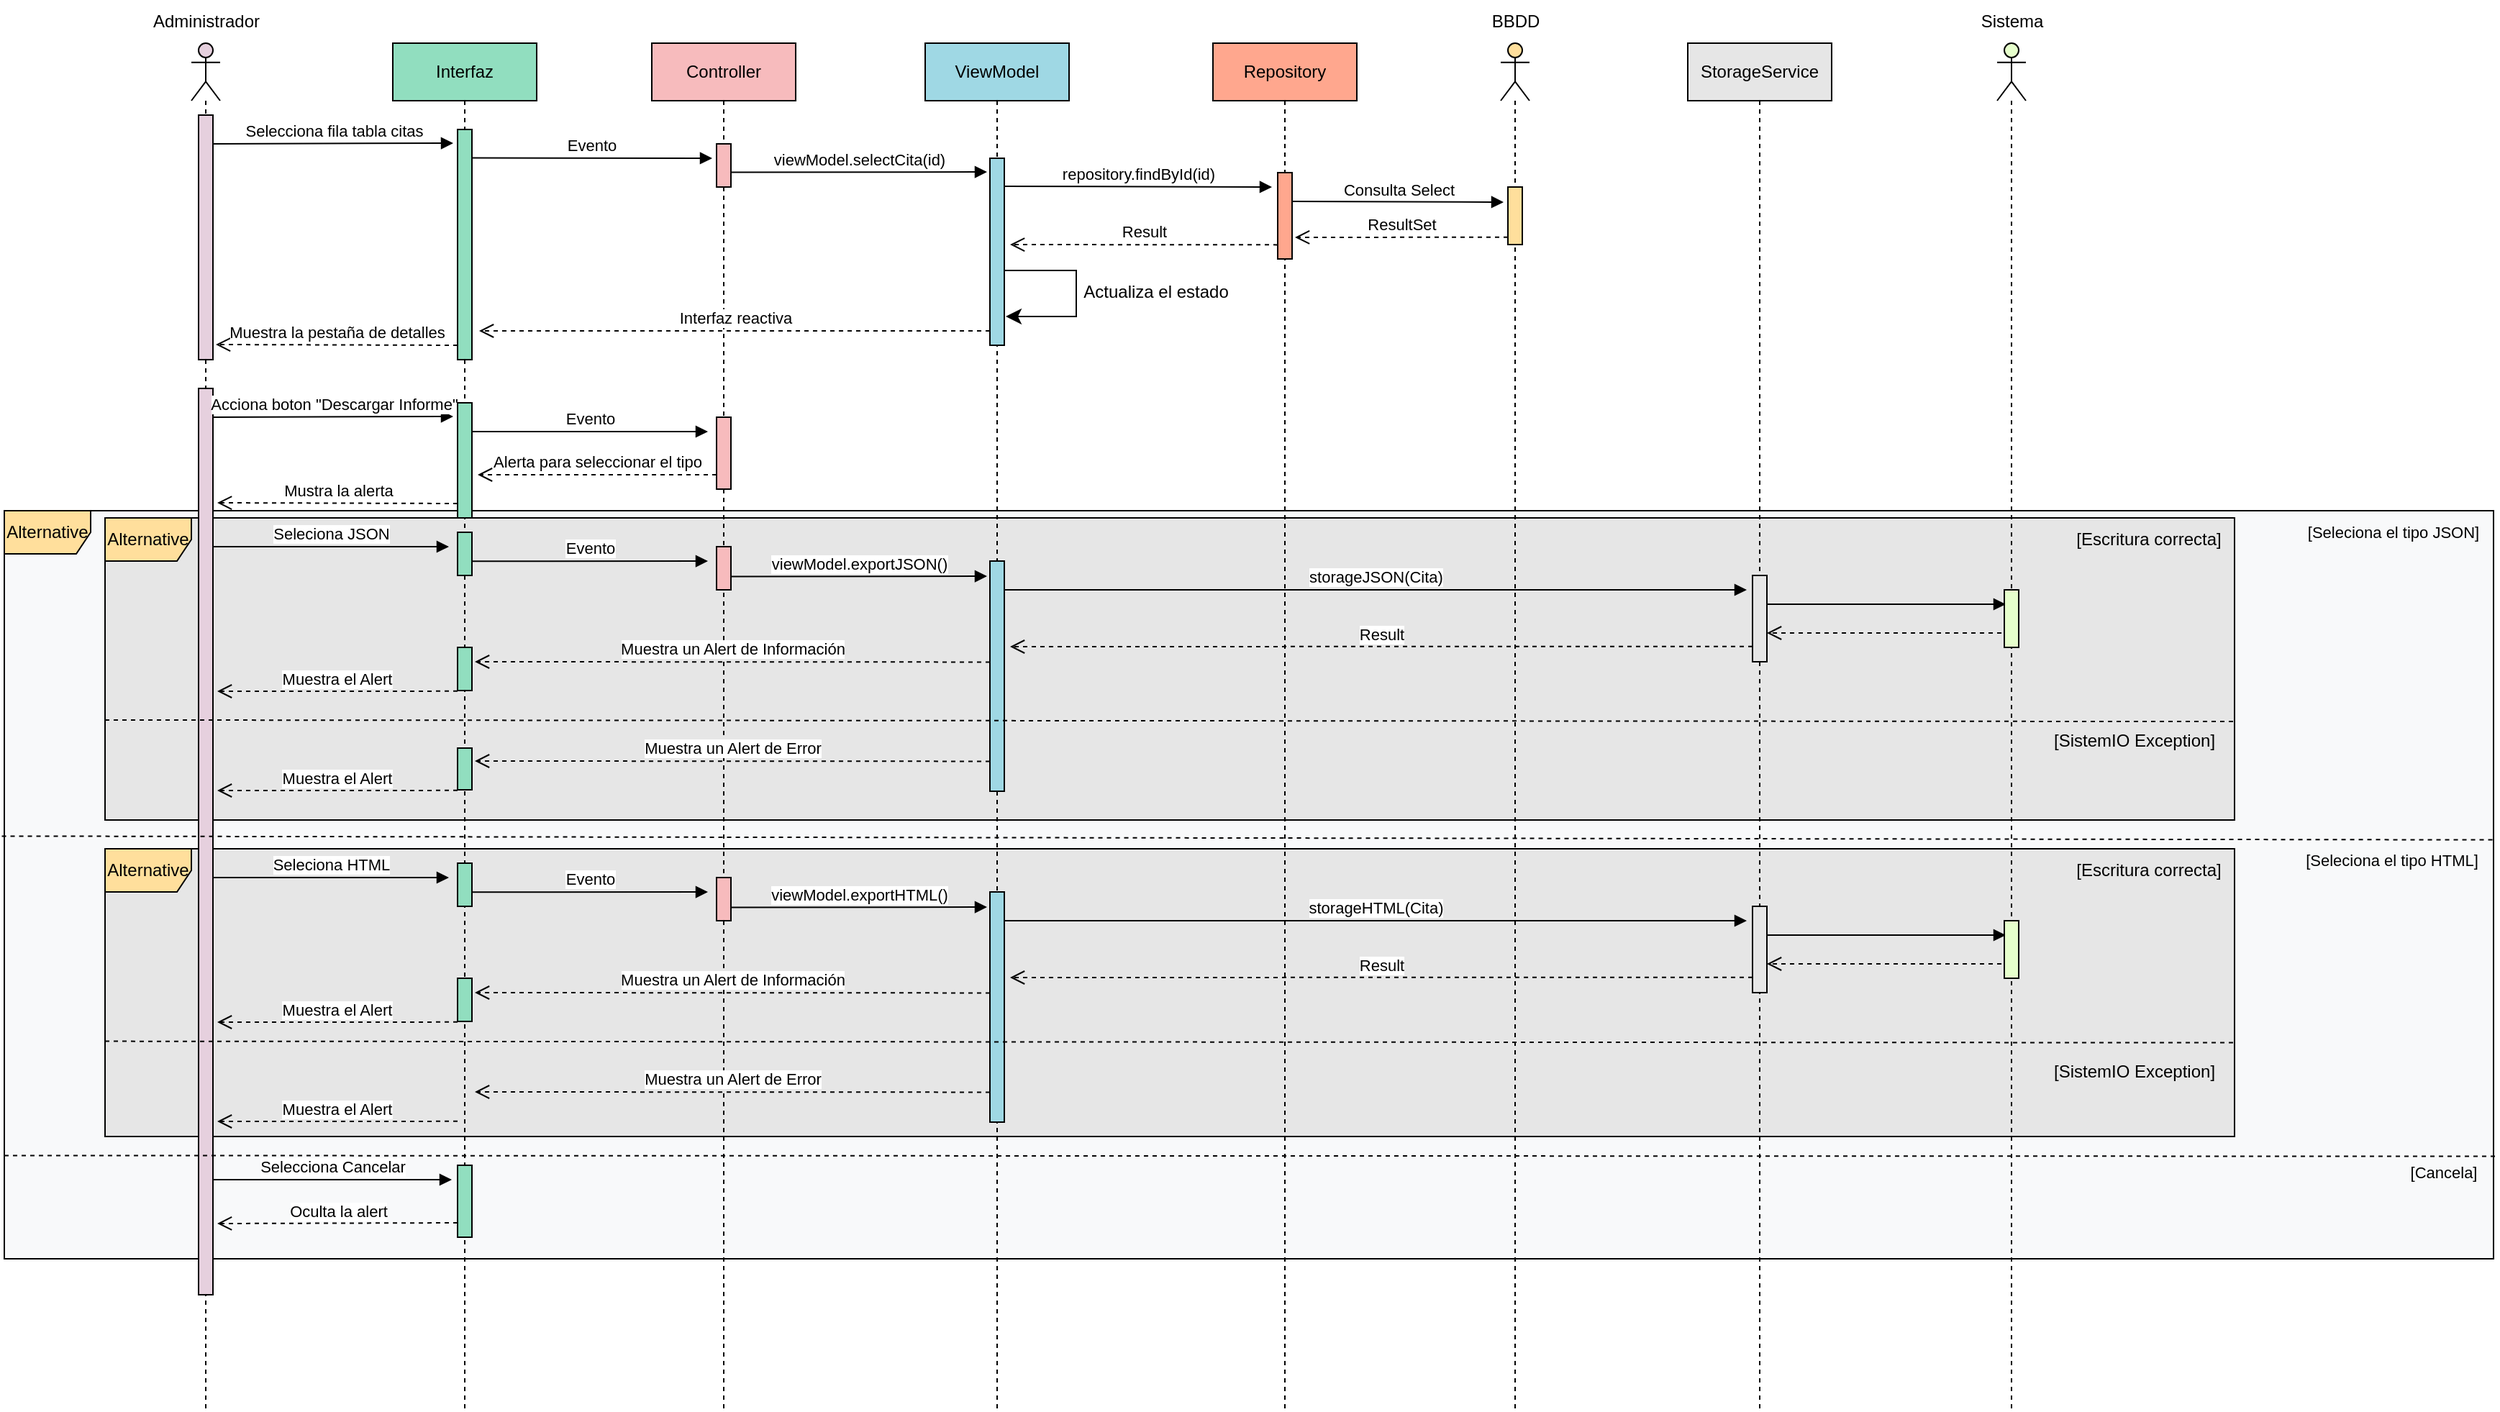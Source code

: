 <mxfile version="21.2.8" type="device">
  <diagram name="Page-1" id="2YBvvXClWsGukQMizWep">
    <mxGraphModel dx="2759" dy="1144" grid="1" gridSize="10" guides="1" tooltips="1" connect="1" arrows="1" fold="1" page="1" pageScale="1" pageWidth="850" pageHeight="1100" math="0" shadow="0">
      <root>
        <mxCell id="0" />
        <mxCell id="1" parent="0" />
        <mxCell id="X7xnpgFMUHOgwkHhTbRH-40" value="Alternative" style="shape=umlFrame;whiteSpace=wrap;html=1;pointerEvents=0;swimlaneFillColor=#F8F9FA;fillColor=#FFDF9C;" vertex="1" parent="1">
          <mxGeometry x="-50" y="365" width="1730" height="520" as="geometry" />
        </mxCell>
        <mxCell id="X7xnpgFMUHOgwkHhTbRH-74" value="Alternative" style="shape=umlFrame;whiteSpace=wrap;html=1;pointerEvents=0;swimlaneFillColor=#E6E6E6;fillColor=#FFDF9C;" vertex="1" parent="1">
          <mxGeometry x="20" y="600" width="1480" height="200" as="geometry" />
        </mxCell>
        <mxCell id="X7xnpgFMUHOgwkHhTbRH-59" value="Alternative" style="shape=umlFrame;whiteSpace=wrap;html=1;pointerEvents=0;swimlaneFillColor=#E6E6E6;fillColor=#FFDF9C;" vertex="1" parent="1">
          <mxGeometry x="20" y="370" width="1480" height="210" as="geometry" />
        </mxCell>
        <mxCell id="X7xnpgFMUHOgwkHhTbRH-54" value="StorageService" style="shape=umlLifeline;perimeter=lifelinePerimeter;whiteSpace=wrap;html=1;container=1;dropTarget=0;collapsible=0;recursiveResize=0;outlineConnect=0;portConstraint=eastwest;newEdgeStyle={&quot;edgeStyle&quot;:&quot;elbowEdgeStyle&quot;,&quot;elbow&quot;:&quot;vertical&quot;,&quot;curved&quot;:0,&quot;rounded&quot;:0};fillColor=#E6E6E6;" vertex="1" parent="1">
          <mxGeometry x="1120" y="40" width="100" height="950" as="geometry" />
        </mxCell>
        <mxCell id="X7xnpgFMUHOgwkHhTbRH-1" value="" style="shape=umlLifeline;perimeter=lifelinePerimeter;whiteSpace=wrap;html=1;container=1;dropTarget=0;collapsible=0;recursiveResize=0;outlineConnect=0;portConstraint=eastwest;newEdgeStyle={&quot;edgeStyle&quot;:&quot;elbowEdgeStyle&quot;,&quot;elbow&quot;:&quot;vertical&quot;,&quot;curved&quot;:0,&quot;rounded&quot;:0};participant=umlActor;fillColor=#E6D0DE;" vertex="1" parent="1">
          <mxGeometry x="80" y="40" width="20" height="950" as="geometry" />
        </mxCell>
        <mxCell id="X7xnpgFMUHOgwkHhTbRH-2" value="Interfaz" style="shape=umlLifeline;perimeter=lifelinePerimeter;whiteSpace=wrap;html=1;container=0;dropTarget=0;collapsible=0;recursiveResize=0;outlineConnect=0;portConstraint=eastwest;newEdgeStyle={&quot;edgeStyle&quot;:&quot;elbowEdgeStyle&quot;,&quot;elbow&quot;:&quot;vertical&quot;,&quot;curved&quot;:0,&quot;rounded&quot;:0};fillColor=#91DEBF;" vertex="1" parent="1">
          <mxGeometry x="220" y="40" width="100" height="950" as="geometry" />
        </mxCell>
        <mxCell id="X7xnpgFMUHOgwkHhTbRH-3" value="Controller" style="shape=umlLifeline;perimeter=lifelinePerimeter;whiteSpace=wrap;html=1;container=1;dropTarget=0;collapsible=0;recursiveResize=0;outlineConnect=0;portConstraint=eastwest;newEdgeStyle={&quot;edgeStyle&quot;:&quot;elbowEdgeStyle&quot;,&quot;elbow&quot;:&quot;vertical&quot;,&quot;curved&quot;:0,&quot;rounded&quot;:0};fillColor=#F7BBBD;" vertex="1" parent="1">
          <mxGeometry x="400" y="40" width="100" height="950" as="geometry" />
        </mxCell>
        <mxCell id="X7xnpgFMUHOgwkHhTbRH-4" value="ViewModel" style="shape=umlLifeline;perimeter=lifelinePerimeter;whiteSpace=wrap;html=1;container=1;dropTarget=0;collapsible=0;recursiveResize=0;outlineConnect=0;portConstraint=eastwest;newEdgeStyle={&quot;edgeStyle&quot;:&quot;elbowEdgeStyle&quot;,&quot;elbow&quot;:&quot;vertical&quot;,&quot;curved&quot;:0,&quot;rounded&quot;:0};fillColor=#9FD8E4;" vertex="1" parent="1">
          <mxGeometry x="590" y="40" width="100" height="950" as="geometry" />
        </mxCell>
        <mxCell id="X7xnpgFMUHOgwkHhTbRH-5" value="Administrador" style="text;html=1;align=center;verticalAlign=middle;resizable=0;points=[];autosize=1;strokeColor=none;fillColor=none;" vertex="1" parent="1">
          <mxGeometry x="40" y="10" width="100" height="30" as="geometry" />
        </mxCell>
        <mxCell id="X7xnpgFMUHOgwkHhTbRH-6" value="" style="shape=umlLifeline;perimeter=lifelinePerimeter;whiteSpace=wrap;html=1;container=1;dropTarget=0;collapsible=0;recursiveResize=0;outlineConnect=0;portConstraint=eastwest;newEdgeStyle={&quot;edgeStyle&quot;:&quot;elbowEdgeStyle&quot;,&quot;elbow&quot;:&quot;vertical&quot;,&quot;curved&quot;:0,&quot;rounded&quot;:0};participant=umlActor;fillColor=#FFDF9C;" vertex="1" parent="1">
          <mxGeometry x="990" y="40" width="20" height="950" as="geometry" />
        </mxCell>
        <mxCell id="X7xnpgFMUHOgwkHhTbRH-7" value="BBDD" style="text;html=1;align=center;verticalAlign=middle;resizable=0;points=[];autosize=1;strokeColor=none;fillColor=none;" vertex="1" parent="1">
          <mxGeometry x="970" y="10" width="60" height="30" as="geometry" />
        </mxCell>
        <mxCell id="X7xnpgFMUHOgwkHhTbRH-8" value="Repository" style="shape=umlLifeline;perimeter=lifelinePerimeter;whiteSpace=wrap;html=1;container=1;dropTarget=0;collapsible=0;recursiveResize=0;outlineConnect=0;portConstraint=eastwest;newEdgeStyle={&quot;edgeStyle&quot;:&quot;elbowEdgeStyle&quot;,&quot;elbow&quot;:&quot;vertical&quot;,&quot;curved&quot;:0,&quot;rounded&quot;:0};fillColor=#FFA78E;" vertex="1" parent="1">
          <mxGeometry x="790" y="40" width="100" height="950" as="geometry" />
        </mxCell>
        <mxCell id="X7xnpgFMUHOgwkHhTbRH-15" value="" style="rounded=0;whiteSpace=wrap;html=1;fillColor=#E6D0DE;" vertex="1" parent="1">
          <mxGeometry x="85" y="90" width="10" height="170" as="geometry" />
        </mxCell>
        <mxCell id="X7xnpgFMUHOgwkHhTbRH-16" value="" style="rounded=0;whiteSpace=wrap;html=1;fillColor=#91DEBF;" vertex="1" parent="1">
          <mxGeometry x="265" y="100" width="10" height="160" as="geometry" />
        </mxCell>
        <mxCell id="X7xnpgFMUHOgwkHhTbRH-17" value="" style="rounded=0;whiteSpace=wrap;html=1;fillColor=#F7BBBD;" vertex="1" parent="1">
          <mxGeometry x="445" y="110" width="10" height="30" as="geometry" />
        </mxCell>
        <mxCell id="X7xnpgFMUHOgwkHhTbRH-18" value="" style="rounded=0;whiteSpace=wrap;html=1;fillColor=#9FD8E4;" vertex="1" parent="1">
          <mxGeometry x="635" y="120" width="10" height="130" as="geometry" />
        </mxCell>
        <mxCell id="X7xnpgFMUHOgwkHhTbRH-19" value="" style="rounded=0;whiteSpace=wrap;html=1;fillColor=#FFA78E;" vertex="1" parent="1">
          <mxGeometry x="835" y="130" width="10" height="60" as="geometry" />
        </mxCell>
        <mxCell id="X7xnpgFMUHOgwkHhTbRH-20" value="" style="rounded=0;whiteSpace=wrap;html=1;fillColor=#FFDF9C;" vertex="1" parent="1">
          <mxGeometry x="995" y="140" width="10" height="40" as="geometry" />
        </mxCell>
        <mxCell id="X7xnpgFMUHOgwkHhTbRH-21" value="Selecciona fila tabla citas" style="html=1;verticalAlign=bottom;endArrow=block;edgeStyle=elbowEdgeStyle;elbow=vertical;curved=0;rounded=0;" edge="1" parent="1">
          <mxGeometry width="80" relative="1" as="geometry">
            <mxPoint x="95" y="110" as="sourcePoint" />
            <mxPoint x="262" y="108.85" as="targetPoint" />
          </mxGeometry>
        </mxCell>
        <mxCell id="X7xnpgFMUHOgwkHhTbRH-22" value="Evento" style="html=1;verticalAlign=bottom;endArrow=block;edgeStyle=elbowEdgeStyle;elbow=vertical;curved=0;rounded=0;" edge="1" parent="1">
          <mxGeometry width="80" relative="1" as="geometry">
            <mxPoint x="275" y="119.75" as="sourcePoint" />
            <mxPoint x="442" y="120" as="targetPoint" />
          </mxGeometry>
        </mxCell>
        <mxCell id="X7xnpgFMUHOgwkHhTbRH-23" value="viewModel.selectCita(id)" style="html=1;verticalAlign=bottom;endArrow=block;edgeStyle=elbowEdgeStyle;elbow=vertical;curved=0;rounded=0;" edge="1" parent="1">
          <mxGeometry width="80" relative="1" as="geometry">
            <mxPoint x="455" y="129.75" as="sourcePoint" />
            <mxPoint x="633" y="129" as="targetPoint" />
          </mxGeometry>
        </mxCell>
        <mxCell id="X7xnpgFMUHOgwkHhTbRH-24" value="repository.findById(id)" style="html=1;verticalAlign=bottom;endArrow=block;edgeStyle=elbowEdgeStyle;elbow=vertical;curved=0;rounded=0;" edge="1" parent="1">
          <mxGeometry width="80" relative="1" as="geometry">
            <mxPoint x="645" y="139.5" as="sourcePoint" />
            <mxPoint x="831" y="140" as="targetPoint" />
          </mxGeometry>
        </mxCell>
        <mxCell id="X7xnpgFMUHOgwkHhTbRH-25" value="Consulta Select" style="html=1;verticalAlign=bottom;endArrow=block;edgeStyle=elbowEdgeStyle;elbow=vertical;curved=0;rounded=0;" edge="1" parent="1">
          <mxGeometry width="80" relative="1" as="geometry">
            <mxPoint x="845" y="150" as="sourcePoint" />
            <mxPoint x="992" y="151" as="targetPoint" />
          </mxGeometry>
        </mxCell>
        <mxCell id="X7xnpgFMUHOgwkHhTbRH-26" value="ResultSet" style="html=1;verticalAlign=bottom;endArrow=open;dashed=1;endSize=8;edgeStyle=elbowEdgeStyle;elbow=vertical;curved=0;rounded=0;" edge="1" parent="1">
          <mxGeometry relative="1" as="geometry">
            <mxPoint x="995" y="174.86" as="sourcePoint" />
            <mxPoint x="847" y="174.86" as="targetPoint" />
          </mxGeometry>
        </mxCell>
        <mxCell id="X7xnpgFMUHOgwkHhTbRH-27" value="Result" style="html=1;verticalAlign=bottom;endArrow=open;dashed=1;endSize=8;edgeStyle=elbowEdgeStyle;elbow=vertical;curved=0;rounded=0;" edge="1" parent="1">
          <mxGeometry relative="1" as="geometry">
            <mxPoint x="835" y="180.19" as="sourcePoint" />
            <mxPoint x="649" y="180" as="targetPoint" />
          </mxGeometry>
        </mxCell>
        <mxCell id="X7xnpgFMUHOgwkHhTbRH-28" value="" style="edgeStyle=elbowEdgeStyle;elbow=horizontal;endArrow=classic;html=1;curved=0;rounded=0;endSize=8;startSize=8;" edge="1" parent="1">
          <mxGeometry width="50" height="50" relative="1" as="geometry">
            <mxPoint x="645" y="198" as="sourcePoint" />
            <mxPoint x="646" y="230" as="targetPoint" />
            <Array as="points">
              <mxPoint x="695" y="221" />
            </Array>
          </mxGeometry>
        </mxCell>
        <mxCell id="X7xnpgFMUHOgwkHhTbRH-29" value="Actualiza el estado" style="text;html=1;align=center;verticalAlign=middle;resizable=0;points=[];autosize=1;strokeColor=none;fillColor=none;" vertex="1" parent="1">
          <mxGeometry x="690" y="198" width="120" height="30" as="geometry" />
        </mxCell>
        <mxCell id="X7xnpgFMUHOgwkHhTbRH-30" value="Interfaz reactiva" style="html=1;verticalAlign=bottom;endArrow=open;dashed=1;endSize=8;edgeStyle=elbowEdgeStyle;elbow=vertical;curved=0;rounded=0;" edge="1" parent="1">
          <mxGeometry relative="1" as="geometry">
            <mxPoint x="635" y="240" as="sourcePoint" />
            <mxPoint x="280" y="240" as="targetPoint" />
          </mxGeometry>
        </mxCell>
        <mxCell id="X7xnpgFMUHOgwkHhTbRH-31" value="Muestra la pestaña de detalles" style="html=1;verticalAlign=bottom;endArrow=open;dashed=1;endSize=8;edgeStyle=elbowEdgeStyle;elbow=vertical;curved=0;rounded=0;" edge="1" parent="1">
          <mxGeometry relative="1" as="geometry">
            <mxPoint x="265" y="250" as="sourcePoint" />
            <mxPoint x="97" y="249" as="targetPoint" />
          </mxGeometry>
        </mxCell>
        <mxCell id="X7xnpgFMUHOgwkHhTbRH-32" value="" style="rounded=0;whiteSpace=wrap;html=1;fillColor=#E6D0DE;" vertex="1" parent="1">
          <mxGeometry x="85" y="280" width="10" height="630" as="geometry" />
        </mxCell>
        <mxCell id="X7xnpgFMUHOgwkHhTbRH-33" value="Acciona boton &quot;Descargar Informe&quot;" style="html=1;verticalAlign=bottom;endArrow=block;edgeStyle=elbowEdgeStyle;elbow=vertical;curved=0;rounded=0;" edge="1" parent="1">
          <mxGeometry width="80" relative="1" as="geometry">
            <mxPoint x="95" y="300" as="sourcePoint" />
            <mxPoint x="262" y="299" as="targetPoint" />
          </mxGeometry>
        </mxCell>
        <mxCell id="X7xnpgFMUHOgwkHhTbRH-34" value="" style="rounded=0;whiteSpace=wrap;html=1;fillColor=#91DEBF;" vertex="1" parent="1">
          <mxGeometry x="265" y="290" width="10" height="80" as="geometry" />
        </mxCell>
        <mxCell id="X7xnpgFMUHOgwkHhTbRH-35" value="" style="rounded=0;whiteSpace=wrap;html=1;fillColor=#F7BBBD;" vertex="1" parent="1">
          <mxGeometry x="445" y="300" width="10" height="50" as="geometry" />
        </mxCell>
        <mxCell id="X7xnpgFMUHOgwkHhTbRH-36" value="Evento" style="html=1;verticalAlign=bottom;endArrow=block;edgeStyle=elbowEdgeStyle;elbow=vertical;curved=0;rounded=0;" edge="1" parent="1">
          <mxGeometry width="80" relative="1" as="geometry">
            <mxPoint x="275" y="310" as="sourcePoint" />
            <mxPoint x="439" y="310" as="targetPoint" />
          </mxGeometry>
        </mxCell>
        <mxCell id="X7xnpgFMUHOgwkHhTbRH-37" value="Alerta para seleccionar el tipo" style="html=1;verticalAlign=bottom;endArrow=open;dashed=1;endSize=8;edgeStyle=elbowEdgeStyle;elbow=vertical;curved=0;rounded=0;" edge="1" parent="1">
          <mxGeometry relative="1" as="geometry">
            <mxPoint x="445" y="340" as="sourcePoint" />
            <mxPoint x="279" y="340" as="targetPoint" />
          </mxGeometry>
        </mxCell>
        <mxCell id="X7xnpgFMUHOgwkHhTbRH-38" value="Mustra la alerta" style="html=1;verticalAlign=bottom;endArrow=open;dashed=1;endSize=8;edgeStyle=elbowEdgeStyle;elbow=vertical;curved=0;rounded=0;" edge="1" parent="1">
          <mxGeometry relative="1" as="geometry">
            <mxPoint x="265" y="360" as="sourcePoint" />
            <mxPoint x="98" y="359" as="targetPoint" />
          </mxGeometry>
        </mxCell>
        <mxCell id="X7xnpgFMUHOgwkHhTbRH-41" value="" style="endArrow=none;dashed=1;html=1;rounded=0;entryX=1.001;entryY=0.863;entryDx=0;entryDy=0;entryPerimeter=0;exitX=0;exitY=0.862;exitDx=0;exitDy=0;exitPerimeter=0;" edge="1" parent="1" source="X7xnpgFMUHOgwkHhTbRH-40" target="X7xnpgFMUHOgwkHhTbRH-40">
          <mxGeometry width="50" height="50" relative="1" as="geometry">
            <mxPoint x="-60" y="755" as="sourcePoint" />
            <mxPoint x="241.63" y="250" as="targetPoint" />
          </mxGeometry>
        </mxCell>
        <mxCell id="X7xnpgFMUHOgwkHhTbRH-42" value="" style="endArrow=none;dashed=1;html=1;rounded=0;entryX=1;entryY=0.44;entryDx=0;entryDy=0;entryPerimeter=0;exitX=-0.001;exitY=0.435;exitDx=0;exitDy=0;exitPerimeter=0;" edge="1" parent="1" source="X7xnpgFMUHOgwkHhTbRH-40" target="X7xnpgFMUHOgwkHhTbRH-40">
          <mxGeometry width="50" height="50" relative="1" as="geometry">
            <mxPoint x="-28.37" y="-68" as="sourcePoint" />
            <mxPoint x="1102.63" y="-65" as="targetPoint" />
          </mxGeometry>
        </mxCell>
        <mxCell id="X7xnpgFMUHOgwkHhTbRH-43" value="&lt;span style=&quot;font-size: 11px;&quot;&gt;[Seleciona el tipo JSON]&lt;/span&gt;" style="text;html=1;align=center;verticalAlign=middle;resizable=0;points=[];autosize=1;strokeColor=none;fillColor=none;" vertex="1" parent="1">
          <mxGeometry x="1540" y="365" width="140" height="30" as="geometry" />
        </mxCell>
        <mxCell id="X7xnpgFMUHOgwkHhTbRH-44" value="&lt;span style=&quot;font-size: 11px;&quot;&gt;[Seleciona el tipo HTML]&lt;/span&gt;" style="text;html=1;align=center;verticalAlign=middle;resizable=0;points=[];autosize=1;strokeColor=none;fillColor=none;" vertex="1" parent="1">
          <mxGeometry x="1539" y="593" width="140" height="30" as="geometry" />
        </mxCell>
        <mxCell id="X7xnpgFMUHOgwkHhTbRH-45" value="&lt;span style=&quot;font-size: 11px;&quot;&gt;[Cancela]&lt;/span&gt;" style="text;html=1;align=center;verticalAlign=middle;resizable=0;points=[];autosize=1;strokeColor=none;fillColor=none;" vertex="1" parent="1">
          <mxGeometry x="1610" y="810" width="70" height="30" as="geometry" />
        </mxCell>
        <mxCell id="X7xnpgFMUHOgwkHhTbRH-46" value="" style="shape=umlLifeline;perimeter=lifelinePerimeter;whiteSpace=wrap;html=1;container=1;dropTarget=0;collapsible=0;recursiveResize=0;outlineConnect=0;portConstraint=eastwest;newEdgeStyle={&quot;edgeStyle&quot;:&quot;elbowEdgeStyle&quot;,&quot;elbow&quot;:&quot;vertical&quot;,&quot;curved&quot;:0,&quot;rounded&quot;:0};participant=umlActor;fillColor=#E6FFCC;" vertex="1" parent="1">
          <mxGeometry x="1335" y="40" width="20" height="950" as="geometry" />
        </mxCell>
        <mxCell id="X7xnpgFMUHOgwkHhTbRH-47" value="Sistema" style="text;html=1;align=center;verticalAlign=middle;resizable=0;points=[];autosize=1;strokeColor=none;fillColor=none;" vertex="1" parent="1">
          <mxGeometry x="1310" y="10" width="70" height="30" as="geometry" />
        </mxCell>
        <mxCell id="X7xnpgFMUHOgwkHhTbRH-48" value="" style="rounded=0;whiteSpace=wrap;html=1;fillColor=#91DEBF;" vertex="1" parent="1">
          <mxGeometry x="265" y="380" width="10" height="30" as="geometry" />
        </mxCell>
        <mxCell id="X7xnpgFMUHOgwkHhTbRH-50" value="Seleciona JSON" style="html=1;verticalAlign=bottom;endArrow=block;edgeStyle=elbowEdgeStyle;elbow=vertical;curved=0;rounded=0;" edge="1" parent="1">
          <mxGeometry width="80" relative="1" as="geometry">
            <mxPoint x="95" y="390" as="sourcePoint" />
            <mxPoint x="259" y="390" as="targetPoint" />
          </mxGeometry>
        </mxCell>
        <mxCell id="X7xnpgFMUHOgwkHhTbRH-51" value="Evento" style="html=1;verticalAlign=bottom;endArrow=block;edgeStyle=elbowEdgeStyle;elbow=vertical;curved=0;rounded=0;" edge="1" parent="1">
          <mxGeometry width="80" relative="1" as="geometry">
            <mxPoint x="275" y="400.13" as="sourcePoint" />
            <mxPoint x="439" y="400.13" as="targetPoint" />
          </mxGeometry>
        </mxCell>
        <mxCell id="X7xnpgFMUHOgwkHhTbRH-52" value="" style="rounded=0;whiteSpace=wrap;html=1;fillColor=#F7BBBD;" vertex="1" parent="1">
          <mxGeometry x="445" y="390" width="10" height="30" as="geometry" />
        </mxCell>
        <mxCell id="X7xnpgFMUHOgwkHhTbRH-53" value="viewModel.exportJSON()" style="html=1;verticalAlign=bottom;endArrow=block;edgeStyle=elbowEdgeStyle;elbow=vertical;curved=0;rounded=0;" edge="1" parent="1">
          <mxGeometry width="80" relative="1" as="geometry">
            <mxPoint x="455" y="410.75" as="sourcePoint" />
            <mxPoint x="633" y="410" as="targetPoint" />
          </mxGeometry>
        </mxCell>
        <mxCell id="X7xnpgFMUHOgwkHhTbRH-55" value="" style="rounded=0;whiteSpace=wrap;html=1;fillColor=#9FD8E4;" vertex="1" parent="1">
          <mxGeometry x="635" y="400" width="10" height="160" as="geometry" />
        </mxCell>
        <mxCell id="X7xnpgFMUHOgwkHhTbRH-56" value="storageJSON(Cita)" style="html=1;verticalAlign=bottom;endArrow=block;edgeStyle=elbowEdgeStyle;elbow=vertical;curved=0;rounded=0;" edge="1" parent="1">
          <mxGeometry width="80" relative="1" as="geometry">
            <mxPoint x="645" y="420" as="sourcePoint" />
            <mxPoint x="1161" y="420" as="targetPoint" />
          </mxGeometry>
        </mxCell>
        <mxCell id="X7xnpgFMUHOgwkHhTbRH-57" value="" style="rounded=0;whiteSpace=wrap;html=1;fillColor=#E6E6E6;" vertex="1" parent="1">
          <mxGeometry x="1165" y="410" width="10" height="60" as="geometry" />
        </mxCell>
        <mxCell id="X7xnpgFMUHOgwkHhTbRH-58" value="Result" style="html=1;verticalAlign=bottom;endArrow=open;dashed=1;endSize=8;edgeStyle=elbowEdgeStyle;elbow=vertical;curved=0;rounded=0;" edge="1" parent="1">
          <mxGeometry relative="1" as="geometry">
            <mxPoint x="1165" y="459.33" as="sourcePoint" />
            <mxPoint x="649" y="460" as="targetPoint" />
          </mxGeometry>
        </mxCell>
        <mxCell id="X7xnpgFMUHOgwkHhTbRH-60" value="" style="html=1;verticalAlign=bottom;endArrow=block;edgeStyle=elbowEdgeStyle;elbow=vertical;curved=0;rounded=0;" edge="1" parent="1">
          <mxGeometry width="80" relative="1" as="geometry">
            <mxPoint x="1175" y="430" as="sourcePoint" />
            <mxPoint x="1341" y="430" as="targetPoint" />
          </mxGeometry>
        </mxCell>
        <mxCell id="X7xnpgFMUHOgwkHhTbRH-61" value="" style="html=1;verticalAlign=bottom;endArrow=open;dashed=1;endSize=8;edgeStyle=elbowEdgeStyle;elbow=vertical;curved=0;rounded=0;" edge="1" parent="1">
          <mxGeometry relative="1" as="geometry">
            <mxPoint x="1338" y="450" as="sourcePoint" />
            <mxPoint x="1175" y="449.76" as="targetPoint" />
          </mxGeometry>
        </mxCell>
        <mxCell id="X7xnpgFMUHOgwkHhTbRH-62" value="" style="rounded=0;whiteSpace=wrap;html=1;fillColor=#E6FFCC;" vertex="1" parent="1">
          <mxGeometry x="1340" y="420" width="10" height="40" as="geometry" />
        </mxCell>
        <mxCell id="X7xnpgFMUHOgwkHhTbRH-64" value="" style="endArrow=none;dashed=1;html=1;rounded=0;entryX=1.001;entryY=0.674;entryDx=0;entryDy=0;entryPerimeter=0;exitX=0;exitY=0.669;exitDx=0;exitDy=0;exitPerimeter=0;" edge="1" parent="1" source="X7xnpgFMUHOgwkHhTbRH-59" target="X7xnpgFMUHOgwkHhTbRH-59">
          <mxGeometry width="50" height="50" relative="1" as="geometry">
            <mxPoint x="30" y="630" as="sourcePoint" />
            <mxPoint x="1150" y="630" as="targetPoint" />
          </mxGeometry>
        </mxCell>
        <mxCell id="X7xnpgFMUHOgwkHhTbRH-65" value="Muestra un Alert de Información" style="html=1;verticalAlign=bottom;endArrow=open;dashed=1;endSize=8;edgeStyle=elbowEdgeStyle;elbow=vertical;curved=0;rounded=0;" edge="1" parent="1">
          <mxGeometry relative="1" as="geometry">
            <mxPoint x="635" y="470.21" as="sourcePoint" />
            <mxPoint x="277" y="470" as="targetPoint" />
          </mxGeometry>
        </mxCell>
        <mxCell id="X7xnpgFMUHOgwkHhTbRH-66" value="" style="rounded=0;whiteSpace=wrap;html=1;fillColor=#91DEBF;" vertex="1" parent="1">
          <mxGeometry x="265" y="460" width="10" height="30" as="geometry" />
        </mxCell>
        <mxCell id="X7xnpgFMUHOgwkHhTbRH-67" value="Muestra el Alert" style="html=1;verticalAlign=bottom;endArrow=open;dashed=1;endSize=8;edgeStyle=elbowEdgeStyle;elbow=vertical;curved=0;rounded=0;" edge="1" parent="1">
          <mxGeometry relative="1" as="geometry">
            <mxPoint x="265" y="490.43" as="sourcePoint" />
            <mxPoint x="98" y="491" as="targetPoint" />
          </mxGeometry>
        </mxCell>
        <mxCell id="X7xnpgFMUHOgwkHhTbRH-68" value="Muestra un Alert de Error" style="html=1;verticalAlign=bottom;endArrow=open;dashed=1;endSize=8;edgeStyle=elbowEdgeStyle;elbow=vertical;curved=0;rounded=0;" edge="1" parent="1">
          <mxGeometry relative="1" as="geometry">
            <mxPoint x="635" y="539.21" as="sourcePoint" />
            <mxPoint x="277" y="539" as="targetPoint" />
          </mxGeometry>
        </mxCell>
        <mxCell id="X7xnpgFMUHOgwkHhTbRH-69" value="" style="rounded=0;whiteSpace=wrap;html=1;fillColor=#91DEBF;" vertex="1" parent="1">
          <mxGeometry x="265" y="530" width="10" height="29" as="geometry" />
        </mxCell>
        <mxCell id="X7xnpgFMUHOgwkHhTbRH-70" value="Muestra el Alert" style="html=1;verticalAlign=bottom;endArrow=open;dashed=1;endSize=8;edgeStyle=elbowEdgeStyle;elbow=vertical;curved=0;rounded=0;" edge="1" parent="1">
          <mxGeometry relative="1" as="geometry">
            <mxPoint x="265" y="559.43" as="sourcePoint" />
            <mxPoint x="98" y="560" as="targetPoint" />
          </mxGeometry>
        </mxCell>
        <mxCell id="X7xnpgFMUHOgwkHhTbRH-72" value="[Escritura correcta]" style="text;html=1;align=center;verticalAlign=middle;resizable=0;points=[];autosize=1;strokeColor=none;fillColor=none;" vertex="1" parent="1">
          <mxGeometry x="1380" y="370" width="120" height="30" as="geometry" />
        </mxCell>
        <mxCell id="X7xnpgFMUHOgwkHhTbRH-73" value="[SistemIO Exception]" style="text;html=1;align=center;verticalAlign=middle;resizable=0;points=[];autosize=1;strokeColor=none;fillColor=none;" vertex="1" parent="1">
          <mxGeometry x="1360" y="510" width="140" height="30" as="geometry" />
        </mxCell>
        <mxCell id="X7xnpgFMUHOgwkHhTbRH-75" value="" style="rounded=0;whiteSpace=wrap;html=1;fillColor=#91DEBF;" vertex="1" parent="1">
          <mxGeometry x="265" y="610" width="10" height="30" as="geometry" />
        </mxCell>
        <mxCell id="X7xnpgFMUHOgwkHhTbRH-76" value="Seleciona HTML" style="html=1;verticalAlign=bottom;endArrow=block;edgeStyle=elbowEdgeStyle;elbow=vertical;curved=0;rounded=0;" edge="1" parent="1">
          <mxGeometry width="80" relative="1" as="geometry">
            <mxPoint x="95" y="620" as="sourcePoint" />
            <mxPoint x="259" y="620" as="targetPoint" />
          </mxGeometry>
        </mxCell>
        <mxCell id="X7xnpgFMUHOgwkHhTbRH-77" value="Evento" style="html=1;verticalAlign=bottom;endArrow=block;edgeStyle=elbowEdgeStyle;elbow=vertical;curved=0;rounded=0;" edge="1" parent="1">
          <mxGeometry width="80" relative="1" as="geometry">
            <mxPoint x="275" y="630.13" as="sourcePoint" />
            <mxPoint x="439" y="630.13" as="targetPoint" />
          </mxGeometry>
        </mxCell>
        <mxCell id="X7xnpgFMUHOgwkHhTbRH-78" value="" style="rounded=0;whiteSpace=wrap;html=1;fillColor=#F7BBBD;" vertex="1" parent="1">
          <mxGeometry x="445" y="620" width="10" height="30" as="geometry" />
        </mxCell>
        <mxCell id="X7xnpgFMUHOgwkHhTbRH-79" value="viewModel.exportHTML()" style="html=1;verticalAlign=bottom;endArrow=block;edgeStyle=elbowEdgeStyle;elbow=vertical;curved=0;rounded=0;" edge="1" parent="1">
          <mxGeometry width="80" relative="1" as="geometry">
            <mxPoint x="455" y="640.75" as="sourcePoint" />
            <mxPoint x="633" y="640" as="targetPoint" />
          </mxGeometry>
        </mxCell>
        <mxCell id="X7xnpgFMUHOgwkHhTbRH-80" value="" style="rounded=0;whiteSpace=wrap;html=1;fillColor=#9FD8E4;" vertex="1" parent="1">
          <mxGeometry x="635" y="630" width="10" height="160" as="geometry" />
        </mxCell>
        <mxCell id="X7xnpgFMUHOgwkHhTbRH-81" value="storageHTML(Cita)" style="html=1;verticalAlign=bottom;endArrow=block;edgeStyle=elbowEdgeStyle;elbow=vertical;curved=0;rounded=0;" edge="1" parent="1">
          <mxGeometry width="80" relative="1" as="geometry">
            <mxPoint x="645" y="650" as="sourcePoint" />
            <mxPoint x="1161" y="650" as="targetPoint" />
          </mxGeometry>
        </mxCell>
        <mxCell id="X7xnpgFMUHOgwkHhTbRH-82" value="" style="rounded=0;whiteSpace=wrap;html=1;fillColor=#E6E6E6;" vertex="1" parent="1">
          <mxGeometry x="1165" y="640" width="10" height="60" as="geometry" />
        </mxCell>
        <mxCell id="X7xnpgFMUHOgwkHhTbRH-83" value="Result" style="html=1;verticalAlign=bottom;endArrow=open;dashed=1;endSize=8;edgeStyle=elbowEdgeStyle;elbow=vertical;curved=0;rounded=0;" edge="1" parent="1">
          <mxGeometry relative="1" as="geometry">
            <mxPoint x="1165" y="689.33" as="sourcePoint" />
            <mxPoint x="649" y="690" as="targetPoint" />
          </mxGeometry>
        </mxCell>
        <mxCell id="X7xnpgFMUHOgwkHhTbRH-84" value="" style="html=1;verticalAlign=bottom;endArrow=block;edgeStyle=elbowEdgeStyle;elbow=vertical;curved=0;rounded=0;" edge="1" parent="1">
          <mxGeometry width="80" relative="1" as="geometry">
            <mxPoint x="1175" y="660" as="sourcePoint" />
            <mxPoint x="1341" y="660" as="targetPoint" />
          </mxGeometry>
        </mxCell>
        <mxCell id="X7xnpgFMUHOgwkHhTbRH-85" value="" style="html=1;verticalAlign=bottom;endArrow=open;dashed=1;endSize=8;edgeStyle=elbowEdgeStyle;elbow=vertical;curved=0;rounded=0;" edge="1" parent="1">
          <mxGeometry relative="1" as="geometry">
            <mxPoint x="1338" y="680" as="sourcePoint" />
            <mxPoint x="1175" y="679.76" as="targetPoint" />
          </mxGeometry>
        </mxCell>
        <mxCell id="X7xnpgFMUHOgwkHhTbRH-86" value="" style="rounded=0;whiteSpace=wrap;html=1;fillColor=#E6FFCC;" vertex="1" parent="1">
          <mxGeometry x="1340" y="650" width="10" height="40" as="geometry" />
        </mxCell>
        <mxCell id="X7xnpgFMUHOgwkHhTbRH-87" value="" style="endArrow=none;dashed=1;html=1;rounded=0;entryX=1.001;entryY=0.674;entryDx=0;entryDy=0;entryPerimeter=0;exitX=0;exitY=0.669;exitDx=0;exitDy=0;exitPerimeter=0;" edge="1" parent="1" source="X7xnpgFMUHOgwkHhTbRH-74" target="X7xnpgFMUHOgwkHhTbRH-74">
          <mxGeometry width="50" height="50" relative="1" as="geometry">
            <mxPoint x="30" y="860" as="sourcePoint" />
            <mxPoint x="1150" y="860" as="targetPoint" />
          </mxGeometry>
        </mxCell>
        <mxCell id="X7xnpgFMUHOgwkHhTbRH-88" value="Muestra un Alert de Información" style="html=1;verticalAlign=bottom;endArrow=open;dashed=1;endSize=8;edgeStyle=elbowEdgeStyle;elbow=vertical;curved=0;rounded=0;" edge="1" parent="1">
          <mxGeometry relative="1" as="geometry">
            <mxPoint x="635" y="700.21" as="sourcePoint" />
            <mxPoint x="277" y="700" as="targetPoint" />
          </mxGeometry>
        </mxCell>
        <mxCell id="X7xnpgFMUHOgwkHhTbRH-89" value="" style="rounded=0;whiteSpace=wrap;html=1;fillColor=#91DEBF;" vertex="1" parent="1">
          <mxGeometry x="265" y="690" width="10" height="30" as="geometry" />
        </mxCell>
        <mxCell id="X7xnpgFMUHOgwkHhTbRH-90" value="Muestra el Alert" style="html=1;verticalAlign=bottom;endArrow=open;dashed=1;endSize=8;edgeStyle=elbowEdgeStyle;elbow=vertical;curved=0;rounded=0;" edge="1" parent="1">
          <mxGeometry relative="1" as="geometry">
            <mxPoint x="265" y="720.43" as="sourcePoint" />
            <mxPoint x="98" y="721" as="targetPoint" />
          </mxGeometry>
        </mxCell>
        <mxCell id="X7xnpgFMUHOgwkHhTbRH-91" value="Muestra un Alert de Error" style="html=1;verticalAlign=bottom;endArrow=open;dashed=1;endSize=8;edgeStyle=elbowEdgeStyle;elbow=vertical;curved=0;rounded=0;" edge="1" parent="1">
          <mxGeometry relative="1" as="geometry">
            <mxPoint x="635" y="769.21" as="sourcePoint" />
            <mxPoint x="277" y="769" as="targetPoint" />
          </mxGeometry>
        </mxCell>
        <mxCell id="X7xnpgFMUHOgwkHhTbRH-92" value="Muestra el Alert" style="html=1;verticalAlign=bottom;endArrow=open;dashed=1;endSize=8;edgeStyle=elbowEdgeStyle;elbow=vertical;curved=0;rounded=0;" edge="1" parent="1">
          <mxGeometry relative="1" as="geometry">
            <mxPoint x="265" y="789.43" as="sourcePoint" />
            <mxPoint x="98" y="790" as="targetPoint" />
          </mxGeometry>
        </mxCell>
        <mxCell id="X7xnpgFMUHOgwkHhTbRH-93" value="[Escritura correcta]" style="text;html=1;align=center;verticalAlign=middle;resizable=0;points=[];autosize=1;strokeColor=none;fillColor=none;" vertex="1" parent="1">
          <mxGeometry x="1380" y="600" width="120" height="30" as="geometry" />
        </mxCell>
        <mxCell id="X7xnpgFMUHOgwkHhTbRH-94" value="[SistemIO Exception]" style="text;html=1;align=center;verticalAlign=middle;resizable=0;points=[];autosize=1;strokeColor=none;fillColor=none;" vertex="1" parent="1">
          <mxGeometry x="1360" y="740" width="140" height="30" as="geometry" />
        </mxCell>
        <mxCell id="X7xnpgFMUHOgwkHhTbRH-95" value="" style="rounded=0;whiteSpace=wrap;html=1;fillColor=#91DEBF;" vertex="1" parent="1">
          <mxGeometry x="265" y="820" width="10" height="50" as="geometry" />
        </mxCell>
        <mxCell id="X7xnpgFMUHOgwkHhTbRH-96" value="Selecciona Cancelar" style="html=1;verticalAlign=bottom;endArrow=block;edgeStyle=elbowEdgeStyle;elbow=vertical;curved=0;rounded=0;" edge="1" parent="1">
          <mxGeometry width="80" relative="1" as="geometry">
            <mxPoint x="95" y="830" as="sourcePoint" />
            <mxPoint x="261" y="830" as="targetPoint" />
          </mxGeometry>
        </mxCell>
        <mxCell id="X7xnpgFMUHOgwkHhTbRH-97" value="Oculta la alert" style="html=1;verticalAlign=bottom;endArrow=open;dashed=1;endSize=8;edgeStyle=elbowEdgeStyle;elbow=vertical;curved=0;rounded=0;" edge="1" parent="1">
          <mxGeometry relative="1" as="geometry">
            <mxPoint x="265" y="860.0" as="sourcePoint" />
            <mxPoint x="98" y="860.57" as="targetPoint" />
          </mxGeometry>
        </mxCell>
      </root>
    </mxGraphModel>
  </diagram>
</mxfile>

